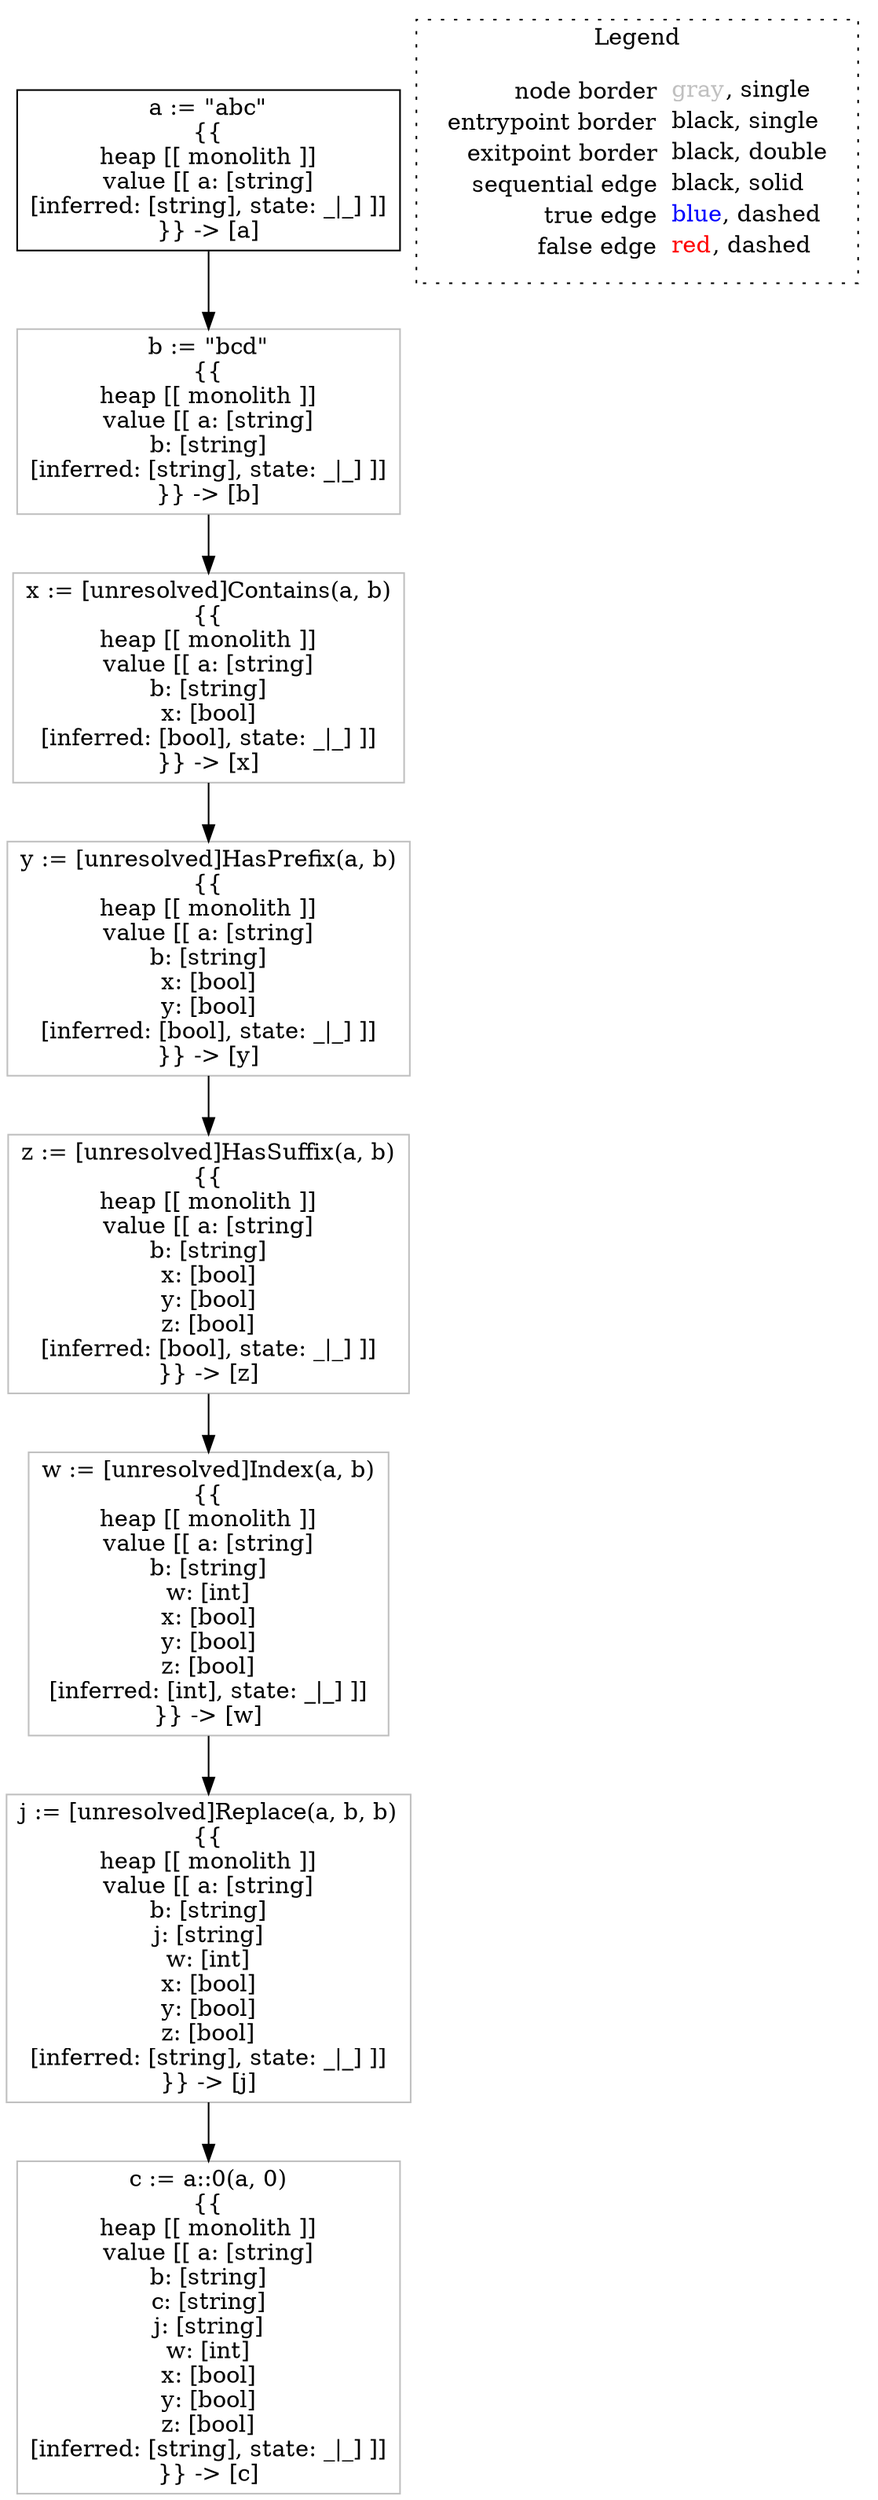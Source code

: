 digraph {
	"node0" [shape="rect",color="black",label=<a := &quot;abc&quot;<BR/>{{<BR/>heap [[ monolith ]]<BR/>value [[ a: [string]<BR/>[inferred: [string], state: _|_] ]]<BR/>}} -&gt; [a]>];
	"node1" [shape="rect",color="gray",label=<x := [unresolved]Contains(a, b)<BR/>{{<BR/>heap [[ monolith ]]<BR/>value [[ a: [string]<BR/>b: [string]<BR/>x: [bool]<BR/>[inferred: [bool], state: _|_] ]]<BR/>}} -&gt; [x]>];
	"node2" [shape="rect",color="gray",label=<j := [unresolved]Replace(a, b, b)<BR/>{{<BR/>heap [[ monolith ]]<BR/>value [[ a: [string]<BR/>b: [string]<BR/>j: [string]<BR/>w: [int]<BR/>x: [bool]<BR/>y: [bool]<BR/>z: [bool]<BR/>[inferred: [string], state: _|_] ]]<BR/>}} -&gt; [j]>];
	"node3" [shape="rect",color="gray",label=<c := a::0(a, 0)<BR/>{{<BR/>heap [[ monolith ]]<BR/>value [[ a: [string]<BR/>b: [string]<BR/>c: [string]<BR/>j: [string]<BR/>w: [int]<BR/>x: [bool]<BR/>y: [bool]<BR/>z: [bool]<BR/>[inferred: [string], state: _|_] ]]<BR/>}} -&gt; [c]>];
	"node4" [shape="rect",color="gray",label=<y := [unresolved]HasPrefix(a, b)<BR/>{{<BR/>heap [[ monolith ]]<BR/>value [[ a: [string]<BR/>b: [string]<BR/>x: [bool]<BR/>y: [bool]<BR/>[inferred: [bool], state: _|_] ]]<BR/>}} -&gt; [y]>];
	"node5" [shape="rect",color="gray",label=<w := [unresolved]Index(a, b)<BR/>{{<BR/>heap [[ monolith ]]<BR/>value [[ a: [string]<BR/>b: [string]<BR/>w: [int]<BR/>x: [bool]<BR/>y: [bool]<BR/>z: [bool]<BR/>[inferred: [int], state: _|_] ]]<BR/>}} -&gt; [w]>];
	"node6" [shape="rect",color="gray",label=<z := [unresolved]HasSuffix(a, b)<BR/>{{<BR/>heap [[ monolith ]]<BR/>value [[ a: [string]<BR/>b: [string]<BR/>x: [bool]<BR/>y: [bool]<BR/>z: [bool]<BR/>[inferred: [bool], state: _|_] ]]<BR/>}} -&gt; [z]>];
	"node7" [shape="rect",color="gray",label=<b := &quot;bcd&quot;<BR/>{{<BR/>heap [[ monolith ]]<BR/>value [[ a: [string]<BR/>b: [string]<BR/>[inferred: [string], state: _|_] ]]<BR/>}} -&gt; [b]>];
	"node1" -> "node4" [color="black"];
	"node2" -> "node3" [color="black"];
	"node0" -> "node7" [color="black"];
	"node4" -> "node6" [color="black"];
	"node5" -> "node2" [color="black"];
	"node6" -> "node5" [color="black"];
	"node7" -> "node1" [color="black"];
subgraph cluster_legend {
	label="Legend";
	style=dotted;
	node [shape=plaintext];
	"legend" [label=<<table border="0" cellpadding="2" cellspacing="0" cellborder="0"><tr><td align="right">node border&nbsp;</td><td align="left"><font color="gray">gray</font>, single</td></tr><tr><td align="right">entrypoint border&nbsp;</td><td align="left"><font color="black">black</font>, single</td></tr><tr><td align="right">exitpoint border&nbsp;</td><td align="left"><font color="black">black</font>, double</td></tr><tr><td align="right">sequential edge&nbsp;</td><td align="left"><font color="black">black</font>, solid</td></tr><tr><td align="right">true edge&nbsp;</td><td align="left"><font color="blue">blue</font>, dashed</td></tr><tr><td align="right">false edge&nbsp;</td><td align="left"><font color="red">red</font>, dashed</td></tr></table>>];
}

}
